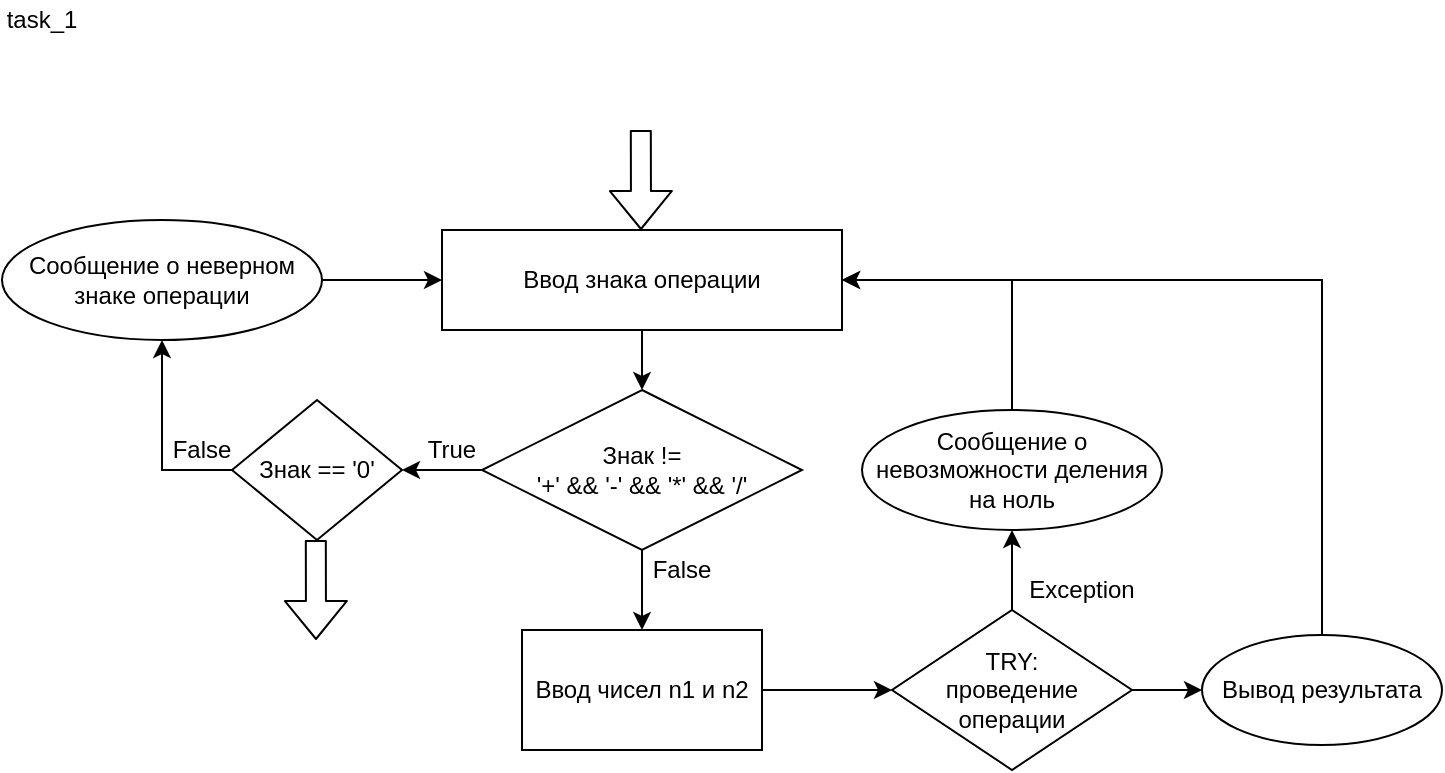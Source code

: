 <mxfile version="14.2.7" type="device" pages="7"><diagram id="48ZOX7H9FMr5UmkvJJzn" name="task_1"><mxGraphModel dx="1422" dy="705" grid="1" gridSize="10" guides="1" tooltips="1" connect="1" arrows="1" fold="1" page="1" pageScale="1" pageWidth="827" pageHeight="1169" math="0" shadow="0"><root><mxCell id="0"/><mxCell id="1" parent="0"/><mxCell id="ZZqP1RYXm9qoaW5s9_ta-3" value="" style="edgeStyle=orthogonalEdgeStyle;rounded=0;orthogonalLoop=1;jettySize=auto;html=1;entryX=0.5;entryY=0;entryDx=0;entryDy=0;" parent="1" source="ZZqP1RYXm9qoaW5s9_ta-1" target="ZZqP1RYXm9qoaW5s9_ta-86" edge="1"><mxGeometry relative="1" as="geometry"><mxPoint x="360" y="235" as="targetPoint"/></mxGeometry></mxCell><mxCell id="ZZqP1RYXm9qoaW5s9_ta-1" value="Ввод знака операции" style="rounded=0;whiteSpace=wrap;html=1;" parent="1" vertex="1"><mxGeometry x="260" y="155" width="200" height="50" as="geometry"/></mxCell><mxCell id="ZZqP1RYXm9qoaW5s9_ta-2" value="Знак == '0'" style="rhombus;whiteSpace=wrap;html=1;rounded=0;" parent="1" vertex="1"><mxGeometry x="155" y="240" width="85" height="70" as="geometry"/></mxCell><mxCell id="ZZqP1RYXm9qoaW5s9_ta-9" style="edgeStyle=orthogonalEdgeStyle;rounded=0;orthogonalLoop=1;jettySize=auto;html=1;exitX=1;exitY=0.5;exitDx=0;exitDy=0;entryX=0;entryY=0.5;entryDx=0;entryDy=0;" parent="1" source="ZZqP1RYXm9qoaW5s9_ta-7" target="ZZqP1RYXm9qoaW5s9_ta-1" edge="1"><mxGeometry relative="1" as="geometry"/></mxCell><mxCell id="ZZqP1RYXm9qoaW5s9_ta-7" value="Сообщение о неверном знаке операции" style="ellipse;whiteSpace=wrap;html=1;rounded=0;" parent="1" vertex="1"><mxGeometry x="40" y="150" width="160" height="60" as="geometry"/></mxCell><mxCell id="ZZqP1RYXm9qoaW5s9_ta-14" value="False" style="text;html=1;strokeColor=none;fillColor=none;align=center;verticalAlign=middle;whiteSpace=wrap;rounded=0;" parent="1" vertex="1"><mxGeometry x="120" y="255" width="40" height="20" as="geometry"/></mxCell><mxCell id="ZZqP1RYXm9qoaW5s9_ta-26" style="edgeStyle=orthogonalEdgeStyle;rounded=0;orthogonalLoop=1;jettySize=auto;html=1;entryX=0.5;entryY=1;entryDx=0;entryDy=0;exitX=0;exitY=0.5;exitDx=0;exitDy=0;" parent="1" source="ZZqP1RYXm9qoaW5s9_ta-2" target="ZZqP1RYXm9qoaW5s9_ta-7" edge="1"><mxGeometry relative="1" as="geometry"><mxPoint x="610" y="290" as="targetPoint"/><mxPoint x="115" y="355" as="sourcePoint"/></mxGeometry></mxCell><mxCell id="ZZqP1RYXm9qoaW5s9_ta-74" value="" style="edgeStyle=orthogonalEdgeStyle;rounded=0;orthogonalLoop=1;jettySize=auto;html=1;" parent="1" source="ZZqP1RYXm9qoaW5s9_ta-58" target="ZZqP1RYXm9qoaW5s9_ta-73" edge="1"><mxGeometry relative="1" as="geometry"/></mxCell><mxCell id="ZZqP1RYXm9qoaW5s9_ta-58" value="Ввод чисел n1 и n2" style="rounded=0;whiteSpace=wrap;html=1;" parent="1" vertex="1"><mxGeometry x="300" y="355" width="120" height="60" as="geometry"/></mxCell><mxCell id="ZZqP1RYXm9qoaW5s9_ta-76" value="" style="edgeStyle=orthogonalEdgeStyle;rounded=0;orthogonalLoop=1;jettySize=auto;html=1;" parent="1" source="ZZqP1RYXm9qoaW5s9_ta-73" target="ZZqP1RYXm9qoaW5s9_ta-75" edge="1"><mxGeometry relative="1" as="geometry"/></mxCell><mxCell id="ZZqP1RYXm9qoaW5s9_ta-79" value="" style="edgeStyle=orthogonalEdgeStyle;rounded=0;orthogonalLoop=1;jettySize=auto;html=1;" parent="1" source="ZZqP1RYXm9qoaW5s9_ta-73" target="ZZqP1RYXm9qoaW5s9_ta-78" edge="1"><mxGeometry relative="1" as="geometry"/></mxCell><mxCell id="ZZqP1RYXm9qoaW5s9_ta-73" value="TRY:&lt;br&gt;проведение&lt;br&gt;операции" style="rhombus;whiteSpace=wrap;html=1;rounded=0;" parent="1" vertex="1"><mxGeometry x="485" y="345" width="120" height="80" as="geometry"/></mxCell><mxCell id="ZZqP1RYXm9qoaW5s9_ta-81" style="edgeStyle=orthogonalEdgeStyle;rounded=0;orthogonalLoop=1;jettySize=auto;html=1;exitX=0.5;exitY=0;exitDx=0;exitDy=0;entryX=1;entryY=0.5;entryDx=0;entryDy=0;" parent="1" source="ZZqP1RYXm9qoaW5s9_ta-75" target="ZZqP1RYXm9qoaW5s9_ta-1" edge="1"><mxGeometry relative="1" as="geometry"/></mxCell><mxCell id="ZZqP1RYXm9qoaW5s9_ta-75" value="Сообщение о невозможности деления на ноль" style="ellipse;whiteSpace=wrap;html=1;rounded=0;" parent="1" vertex="1"><mxGeometry x="470" y="245" width="150" height="60" as="geometry"/></mxCell><mxCell id="ZZqP1RYXm9qoaW5s9_ta-77" value="Exception" style="text;html=1;strokeColor=none;fillColor=none;align=center;verticalAlign=middle;whiteSpace=wrap;rounded=0;" parent="1" vertex="1"><mxGeometry x="560" y="325" width="40" height="20" as="geometry"/></mxCell><mxCell id="ZZqP1RYXm9qoaW5s9_ta-80" style="edgeStyle=orthogonalEdgeStyle;rounded=0;orthogonalLoop=1;jettySize=auto;html=1;exitX=0.5;exitY=0;exitDx=0;exitDy=0;entryX=1;entryY=0.5;entryDx=0;entryDy=0;" parent="1" source="ZZqP1RYXm9qoaW5s9_ta-78" target="ZZqP1RYXm9qoaW5s9_ta-1" edge="1"><mxGeometry relative="1" as="geometry"/></mxCell><mxCell id="ZZqP1RYXm9qoaW5s9_ta-78" value="Вывод результата" style="ellipse;whiteSpace=wrap;html=1;rounded=0;" parent="1" vertex="1"><mxGeometry x="640" y="357.5" width="120" height="55" as="geometry"/></mxCell><mxCell id="ZZqP1RYXm9qoaW5s9_ta-88" style="edgeStyle=orthogonalEdgeStyle;rounded=0;orthogonalLoop=1;jettySize=auto;html=1;exitX=0.5;exitY=1;exitDx=0;exitDy=0;entryX=0.5;entryY=0;entryDx=0;entryDy=0;" parent="1" source="ZZqP1RYXm9qoaW5s9_ta-86" target="ZZqP1RYXm9qoaW5s9_ta-58" edge="1"><mxGeometry relative="1" as="geometry"/></mxCell><mxCell id="ZZqP1RYXm9qoaW5s9_ta-92" style="edgeStyle=orthogonalEdgeStyle;rounded=0;orthogonalLoop=1;jettySize=auto;html=1;exitX=0;exitY=0.5;exitDx=0;exitDy=0;entryX=1;entryY=0.5;entryDx=0;entryDy=0;" parent="1" source="ZZqP1RYXm9qoaW5s9_ta-86" target="ZZqP1RYXm9qoaW5s9_ta-2" edge="1"><mxGeometry relative="1" as="geometry"/></mxCell><mxCell id="ZZqP1RYXm9qoaW5s9_ta-86" value="Знак !=&lt;br&gt;'+' &amp;amp;&amp;amp; '-' &amp;amp;&amp;amp; '*' &amp;amp;&amp;amp; '/'" style="rhombus;whiteSpace=wrap;html=1;" parent="1" vertex="1"><mxGeometry x="280" y="235" width="160" height="80" as="geometry"/></mxCell><mxCell id="ZZqP1RYXm9qoaW5s9_ta-87" value="True" style="text;html=1;strokeColor=none;fillColor=none;align=center;verticalAlign=middle;whiteSpace=wrap;rounded=0;" parent="1" vertex="1"><mxGeometry x="245" y="255" width="40" height="20" as="geometry"/></mxCell><mxCell id="ZZqP1RYXm9qoaW5s9_ta-89" value="False" style="text;html=1;strokeColor=none;fillColor=none;align=center;verticalAlign=middle;whiteSpace=wrap;rounded=0;" parent="1" vertex="1"><mxGeometry x="360" y="315" width="40" height="20" as="geometry"/></mxCell><mxCell id="CkAWoX9Y4W_Pe5_8zBxQ-2" value="" style="shape=flexArrow;endArrow=classic;html=1;" parent="1" edge="1"><mxGeometry width="50" height="50" relative="1" as="geometry"><mxPoint x="196.91" y="310" as="sourcePoint"/><mxPoint x="197" y="360" as="targetPoint"/></mxGeometry></mxCell><mxCell id="CkAWoX9Y4W_Pe5_8zBxQ-3" value="" style="shape=flexArrow;endArrow=classic;html=1;" parent="1" edge="1"><mxGeometry width="50" height="50" relative="1" as="geometry"><mxPoint x="359.41" y="105" as="sourcePoint"/><mxPoint x="359.5" y="155" as="targetPoint"/></mxGeometry></mxCell><mxCell id="1BPm2efBJBOWloo7v4gk-1" value="task_1" style="text;html=1;strokeColor=none;fillColor=none;align=center;verticalAlign=middle;whiteSpace=wrap;rounded=0;" vertex="1" parent="1"><mxGeometry x="40" y="40" width="40" height="20" as="geometry"/></mxCell></root></mxGraphModel></diagram><diagram id="IHyL-HHirDEpj5dT1JKN" name="task_2"><mxGraphModel dx="1422" dy="705" grid="1" gridSize="10" guides="1" tooltips="1" connect="1" arrows="1" fold="1" page="1" pageScale="1" pageWidth="827" pageHeight="1169" math="0" shadow="0"><root><mxCell id="Bt-_nfcRkXnNoZ8ULiS0-0"/><mxCell id="Bt-_nfcRkXnNoZ8ULiS0-1" parent="Bt-_nfcRkXnNoZ8ULiS0-0"/><mxCell id="Bt-_nfcRkXnNoZ8ULiS0-8" value="" style="edgeStyle=orthogonalEdgeStyle;rounded=0;orthogonalLoop=1;jettySize=auto;html=1;" parent="Bt-_nfcRkXnNoZ8ULiS0-1" source="Bt-_nfcRkXnNoZ8ULiS0-2" target="Bt-_nfcRkXnNoZ8ULiS0-21" edge="1"><mxGeometry relative="1" as="geometry"><mxPoint x="323" y="190" as="targetPoint"/></mxGeometry></mxCell><mxCell id="Bt-_nfcRkXnNoZ8ULiS0-2" value="Ввод натурального числа n" style="rounded=0;whiteSpace=wrap;html=1;" parent="Bt-_nfcRkXnNoZ8ULiS0-1" vertex="1"><mxGeometry x="237" y="120" width="172" height="40" as="geometry"/></mxCell><mxCell id="Bt-_nfcRkXnNoZ8ULiS0-10" value="" style="edgeStyle=orthogonalEdgeStyle;rounded=0;orthogonalLoop=1;jettySize=auto;html=1;exitX=0.5;exitY=1;exitDx=0;exitDy=0;" parent="Bt-_nfcRkXnNoZ8ULiS0-1" source="Bt-_nfcRkXnNoZ8ULiS0-21" target="Bt-_nfcRkXnNoZ8ULiS0-9" edge="1"><mxGeometry relative="1" as="geometry"><mxPoint x="323" y="270" as="sourcePoint"/></mxGeometry></mxCell><mxCell id="Bt-_nfcRkXnNoZ8ULiS0-12" value="" style="edgeStyle=orthogonalEdgeStyle;rounded=0;orthogonalLoop=1;jettySize=auto;html=1;entryX=1;entryY=0.5;entryDx=0;entryDy=0;" parent="Bt-_nfcRkXnNoZ8ULiS0-1" source="Bt-_nfcRkXnNoZ8ULiS0-9" target="Bt-_nfcRkXnNoZ8ULiS0-11" edge="1"><mxGeometry relative="1" as="geometry"/></mxCell><mxCell id="Bt-_nfcRkXnNoZ8ULiS0-30" style="edgeStyle=orthogonalEdgeStyle;rounded=0;orthogonalLoop=1;jettySize=auto;html=1;exitX=0;exitY=0.5;exitDx=0;exitDy=0;entryX=0;entryY=0.75;entryDx=0;entryDy=0;" parent="Bt-_nfcRkXnNoZ8ULiS0-1" source="Bt-_nfcRkXnNoZ8ULiS0-9" target="Bt-_nfcRkXnNoZ8ULiS0-21" edge="1"><mxGeometry relative="1" as="geometry"><Array as="points"><mxPoint x="249" y="305"/></Array></mxGeometry></mxCell><mxCell id="Bt-_nfcRkXnNoZ8ULiS0-9" value="d % 2 == 0" style="rhombus;whiteSpace=wrap;html=1;rounded=0;" parent="Bt-_nfcRkXnNoZ8ULiS0-1" vertex="1"><mxGeometry x="286" y="280" width="73" height="50" as="geometry"/></mxCell><mxCell id="Bt-_nfcRkXnNoZ8ULiS0-27" style="edgeStyle=orthogonalEdgeStyle;rounded=0;orthogonalLoop=1;jettySize=auto;html=1;exitX=0.5;exitY=0;exitDx=0;exitDy=0;entryX=0;entryY=0.75;entryDx=0;entryDy=0;" parent="Bt-_nfcRkXnNoZ8ULiS0-1" source="Bt-_nfcRkXnNoZ8ULiS0-11" target="Bt-_nfcRkXnNoZ8ULiS0-21" edge="1"><mxGeometry relative="1" as="geometry"/></mxCell><mxCell id="Bt-_nfcRkXnNoZ8ULiS0-11" value="Учесть четную цифру" style="ellipse;whiteSpace=wrap;html=1;rounded=0;" parent="Bt-_nfcRkXnNoZ8ULiS0-1" vertex="1"><mxGeometry x="199" y="330" width="100" height="50" as="geometry"/></mxCell><mxCell id="Bt-_nfcRkXnNoZ8ULiS0-13" value="True" style="text;html=1;strokeColor=none;fillColor=none;align=center;verticalAlign=middle;whiteSpace=wrap;rounded=0;" parent="Bt-_nfcRkXnNoZ8ULiS0-1" vertex="1"><mxGeometry x="319" y="330" width="40" height="20" as="geometry"/></mxCell><mxCell id="Bt-_nfcRkXnNoZ8ULiS0-18" value="False" style="text;html=1;strokeColor=none;fillColor=none;align=center;verticalAlign=middle;whiteSpace=wrap;rounded=0;" parent="Bt-_nfcRkXnNoZ8ULiS0-1" vertex="1"><mxGeometry x="246" y="285" width="40" height="20" as="geometry"/></mxCell><mxCell id="Bt-_nfcRkXnNoZ8ULiS0-25" style="edgeStyle=orthogonalEdgeStyle;rounded=0;orthogonalLoop=1;jettySize=auto;html=1;exitX=1;exitY=0.5;exitDx=0;exitDy=0;" parent="Bt-_nfcRkXnNoZ8ULiS0-1" source="Bt-_nfcRkXnNoZ8ULiS0-21" target="Bt-_nfcRkXnNoZ8ULiS0-31" edge="1"><mxGeometry relative="1" as="geometry"><mxPoint x="509" y="220" as="targetPoint"/></mxGeometry></mxCell><mxCell id="Bt-_nfcRkXnNoZ8ULiS0-21" value="Выделить следующую цифру d числа n" style="shape=hexagon;perimeter=hexagonPerimeter2;whiteSpace=wrap;html=1;fixedSize=1;" parent="Bt-_nfcRkXnNoZ8ULiS0-1" vertex="1"><mxGeometry x="240" y="200" width="166" height="40" as="geometry"/></mxCell><mxCell id="Bt-_nfcRkXnNoZ8ULiS0-22" value="d существует" style="text;html=1;strokeColor=none;fillColor=none;align=center;verticalAlign=middle;whiteSpace=wrap;rounded=0;" parent="Bt-_nfcRkXnNoZ8ULiS0-1" vertex="1"><mxGeometry x="326" y="240" width="80" height="20" as="geometry"/></mxCell><mxCell id="Bt-_nfcRkXnNoZ8ULiS0-26" value="d не существует" style="text;html=1;strokeColor=none;fillColor=none;align=center;verticalAlign=middle;whiteSpace=wrap;rounded=0;" parent="Bt-_nfcRkXnNoZ8ULiS0-1" vertex="1"><mxGeometry x="406" y="200" width="93" height="20" as="geometry"/></mxCell><mxCell id="Bt-_nfcRkXnNoZ8ULiS0-33" value="" style="edgeStyle=orthogonalEdgeStyle;rounded=0;orthogonalLoop=1;jettySize=auto;html=1;" parent="Bt-_nfcRkXnNoZ8ULiS0-1" source="Bt-_nfcRkXnNoZ8ULiS0-31" target="Bt-_nfcRkXnNoZ8ULiS0-32" edge="1"><mxGeometry relative="1" as="geometry"/></mxCell><mxCell id="Bt-_nfcRkXnNoZ8ULiS0-31" value="количество нечетных цифр:&lt;br&gt;len(n) - кол-во четных" style="ellipse;whiteSpace=wrap;html=1;" parent="Bt-_nfcRkXnNoZ8ULiS0-1" vertex="1"><mxGeometry x="509" y="190" width="120" height="60" as="geometry"/></mxCell><mxCell id="Bt-_nfcRkXnNoZ8ULiS0-32" value="Вывод результата" style="ellipse;whiteSpace=wrap;html=1;" parent="Bt-_nfcRkXnNoZ8ULiS0-1" vertex="1"><mxGeometry x="509" y="280" width="120" height="40" as="geometry"/></mxCell><mxCell id="Bt-_nfcRkXnNoZ8ULiS0-34" value="" style="shape=flexArrow;endArrow=classic;html=1;" parent="Bt-_nfcRkXnNoZ8ULiS0-1" edge="1"><mxGeometry width="50" height="50" relative="1" as="geometry"><mxPoint x="323" y="70" as="sourcePoint"/><mxPoint x="323" y="120" as="targetPoint"/></mxGeometry></mxCell><mxCell id="Bt-_nfcRkXnNoZ8ULiS0-35" value="" style="shape=flexArrow;endArrow=classic;html=1;" parent="Bt-_nfcRkXnNoZ8ULiS0-1" edge="1"><mxGeometry width="50" height="50" relative="1" as="geometry"><mxPoint x="568.5" y="320" as="sourcePoint"/><mxPoint x="568.5" y="370" as="targetPoint"/></mxGeometry></mxCell><mxCell id="2hZ7kwGC8C8i6JbFwFQu-0" value="task_2" style="text;html=1;strokeColor=none;fillColor=none;align=center;verticalAlign=middle;whiteSpace=wrap;rounded=0;" vertex="1" parent="Bt-_nfcRkXnNoZ8ULiS0-1"><mxGeometry x="40" y="40" width="40" height="20" as="geometry"/></mxCell></root></mxGraphModel></diagram><diagram id="9C_vouTOJMrkZR5TeYhF" name="task_3"><mxGraphModel dx="1422" dy="705" grid="1" gridSize="10" guides="1" tooltips="1" connect="1" arrows="1" fold="1" page="1" pageScale="1" pageWidth="827" pageHeight="1169" math="0" shadow="0"><root><mxCell id="R8DTcKbInbeuwXbHc-FE-0"/><mxCell id="R8DTcKbInbeuwXbHc-FE-1" parent="R8DTcKbInbeuwXbHc-FE-0"/><mxCell id="VmhIuzsOK0jxSeDVMLwv-1" value="" style="edgeStyle=orthogonalEdgeStyle;rounded=0;orthogonalLoop=1;jettySize=auto;html=1;" parent="R8DTcKbInbeuwXbHc-FE-1" source="R8DTcKbInbeuwXbHc-FE-2" target="VmhIuzsOK0jxSeDVMLwv-0" edge="1"><mxGeometry relative="1" as="geometry"/></mxCell><mxCell id="R8DTcKbInbeuwXbHc-FE-2" value="Ввод числа n" style="rounded=0;whiteSpace=wrap;html=1;" parent="R8DTcKbInbeuwXbHc-FE-1" vertex="1"><mxGeometry x="290" y="80" width="120" height="40" as="geometry"/></mxCell><mxCell id="R8DTcKbInbeuwXbHc-FE-3" value="" style="shape=flexArrow;endArrow=classic;html=1;" parent="R8DTcKbInbeuwXbHc-FE-1" edge="1"><mxGeometry width="50" height="50" relative="1" as="geometry"><mxPoint x="349.58" y="40" as="sourcePoint"/><mxPoint x="349.58" y="80" as="targetPoint"/></mxGeometry></mxCell><mxCell id="V1gftIhWNULboAFhsPiT-1" value="" style="edgeStyle=orthogonalEdgeStyle;rounded=0;orthogonalLoop=1;jettySize=auto;html=1;" parent="R8DTcKbInbeuwXbHc-FE-1" source="VmhIuzsOK0jxSeDVMLwv-0" target="V1gftIhWNULboAFhsPiT-0" edge="1"><mxGeometry relative="1" as="geometry"/></mxCell><mxCell id="JneBJTO8TaB8tZwFdW1o-1" value="" style="edgeStyle=orthogonalEdgeStyle;rounded=0;orthogonalLoop=1;jettySize=auto;html=1;" parent="R8DTcKbInbeuwXbHc-FE-1" source="VmhIuzsOK0jxSeDVMLwv-0" target="JneBJTO8TaB8tZwFdW1o-0" edge="1"><mxGeometry relative="1" as="geometry"/></mxCell><mxCell id="VmhIuzsOK0jxSeDVMLwv-0" value="Выделить следующую цифру d числа n" style="shape=hexagon;perimeter=hexagonPerimeter2;whiteSpace=wrap;html=1;fixedSize=1;rounded=0;" parent="R8DTcKbInbeuwXbHc-FE-1" vertex="1"><mxGeometry x="270" y="160" width="160" height="40" as="geometry"/></mxCell><mxCell id="V1gftIhWNULboAFhsPiT-0" value="Вывод результата" style="ellipse;whiteSpace=wrap;html=1;rounded=0;" parent="R8DTcKbInbeuwXbHc-FE-1" vertex="1"><mxGeometry x="530" y="160" width="120" height="40" as="geometry"/></mxCell><mxCell id="V1gftIhWNULboAFhsPiT-2" value="d не существует" style="text;html=1;strokeColor=none;fillColor=none;align=center;verticalAlign=middle;whiteSpace=wrap;rounded=0;" parent="R8DTcKbInbeuwXbHc-FE-1" vertex="1"><mxGeometry x="420" y="160" width="110" height="20" as="geometry"/></mxCell><mxCell id="JneBJTO8TaB8tZwFdW1o-3" style="edgeStyle=orthogonalEdgeStyle;rounded=0;orthogonalLoop=1;jettySize=auto;html=1;exitX=0;exitY=0.5;exitDx=0;exitDy=0;entryX=0;entryY=0.5;entryDx=0;entryDy=0;" parent="R8DTcKbInbeuwXbHc-FE-1" source="JneBJTO8TaB8tZwFdW1o-0" target="VmhIuzsOK0jxSeDVMLwv-0" edge="1"><mxGeometry relative="1" as="geometry"/></mxCell><mxCell id="JneBJTO8TaB8tZwFdW1o-0" value="result = d + result" style="ellipse;whiteSpace=wrap;html=1;rounded=0;" parent="R8DTcKbInbeuwXbHc-FE-1" vertex="1"><mxGeometry x="290" y="240" width="120" height="40" as="geometry"/></mxCell><mxCell id="JneBJTO8TaB8tZwFdW1o-2" value="d существует" style="text;html=1;strokeColor=none;fillColor=none;align=center;verticalAlign=middle;whiteSpace=wrap;rounded=0;" parent="R8DTcKbInbeuwXbHc-FE-1" vertex="1"><mxGeometry x="350" y="200" width="80" height="20" as="geometry"/></mxCell><mxCell id="JneBJTO8TaB8tZwFdW1o-4" value="" style="shape=flexArrow;endArrow=classic;html=1;" parent="R8DTcKbInbeuwXbHc-FE-1" edge="1"><mxGeometry width="50" height="50" relative="1" as="geometry"><mxPoint x="589.58" y="200" as="sourcePoint"/><mxPoint x="589.58" y="240" as="targetPoint"/></mxGeometry></mxCell><mxCell id="7qOlOGNxMgjaWTyNQyuC-0" value="task_3" style="text;html=1;strokeColor=none;fillColor=none;align=center;verticalAlign=middle;whiteSpace=wrap;rounded=0;" vertex="1" parent="R8DTcKbInbeuwXbHc-FE-1"><mxGeometry x="40" y="40" width="40" height="20" as="geometry"/></mxCell></root></mxGraphModel></diagram><diagram id="wLabVbFrtNHKaCrd008E" name="task_4"><mxGraphModel dx="1422" dy="705" grid="1" gridSize="10" guides="1" tooltips="1" connect="1" arrows="1" fold="1" page="1" pageScale="1" pageWidth="827" pageHeight="1169" math="0" shadow="0"><root><mxCell id="eZ7yQTXcLOT2F6kx4Fma-0"/><mxCell id="eZ7yQTXcLOT2F6kx4Fma-1" parent="eZ7yQTXcLOT2F6kx4Fma-0"/><mxCell id="eZ7yQTXcLOT2F6kx4Fma-7" value="" style="edgeStyle=orthogonalEdgeStyle;rounded=0;orthogonalLoop=1;jettySize=auto;html=1;" parent="eZ7yQTXcLOT2F6kx4Fma-1" source="eZ7yQTXcLOT2F6kx4Fma-2" target="eZ7yQTXcLOT2F6kx4Fma-6" edge="1"><mxGeometry relative="1" as="geometry"/></mxCell><mxCell id="eZ7yQTXcLOT2F6kx4Fma-2" value="Ввод количества элементов n" style="rounded=0;whiteSpace=wrap;html=1;" parent="eZ7yQTXcLOT2F6kx4Fma-1" vertex="1"><mxGeometry x="354" y="80" width="120" height="40" as="geometry"/></mxCell><mxCell id="eZ7yQTXcLOT2F6kx4Fma-3" value="" style="shape=flexArrow;endArrow=classic;html=1;" parent="eZ7yQTXcLOT2F6kx4Fma-1" edge="1"><mxGeometry width="50" height="50" relative="1" as="geometry"><mxPoint x="413" y="40" as="sourcePoint"/><mxPoint x="413" y="80" as="targetPoint"/></mxGeometry></mxCell><mxCell id="eZ7yQTXcLOT2F6kx4Fma-9" value="" style="edgeStyle=orthogonalEdgeStyle;rounded=0;orthogonalLoop=1;jettySize=auto;html=1;" parent="eZ7yQTXcLOT2F6kx4Fma-1" source="eZ7yQTXcLOT2F6kx4Fma-6" target="eZ7yQTXcLOT2F6kx4Fma-8" edge="1"><mxGeometry relative="1" as="geometry"/></mxCell><mxCell id="eZ7yQTXcLOT2F6kx4Fma-11" value="" style="edgeStyle=orthogonalEdgeStyle;rounded=0;orthogonalLoop=1;jettySize=auto;html=1;" parent="eZ7yQTXcLOT2F6kx4Fma-1" source="eZ7yQTXcLOT2F6kx4Fma-6" target="eZ7yQTXcLOT2F6kx4Fma-10" edge="1"><mxGeometry relative="1" as="geometry"/></mxCell><mxCell id="eZ7yQTXcLOT2F6kx4Fma-6" value="Для каждого i&lt;br&gt;от 0 до n - 1" style="shape=hexagon;perimeter=hexagonPerimeter2;whiteSpace=wrap;html=1;fixedSize=1;rounded=0;" parent="eZ7yQTXcLOT2F6kx4Fma-1" vertex="1"><mxGeometry x="354" y="160" width="120" height="40" as="geometry"/></mxCell><mxCell id="eZ7yQTXcLOT2F6kx4Fma-14" style="edgeStyle=orthogonalEdgeStyle;rounded=0;orthogonalLoop=1;jettySize=auto;html=1;exitX=0;exitY=0.5;exitDx=0;exitDy=0;entryX=0;entryY=0.5;entryDx=0;entryDy=0;" parent="eZ7yQTXcLOT2F6kx4Fma-1" source="eZ7yQTXcLOT2F6kx4Fma-8" target="eZ7yQTXcLOT2F6kx4Fma-6" edge="1"><mxGeometry relative="1" as="geometry"/></mxCell><mxCell id="eZ7yQTXcLOT2F6kx4Fma-8" value="sn += -0.5 ** i" style="ellipse;whiteSpace=wrap;html=1;rounded=0;" parent="eZ7yQTXcLOT2F6kx4Fma-1" vertex="1"><mxGeometry x="368" y="240" width="92" height="40" as="geometry"/></mxCell><mxCell id="eZ7yQTXcLOT2F6kx4Fma-10" value="Вывод результата" style="ellipse;whiteSpace=wrap;html=1;rounded=0;" parent="eZ7yQTXcLOT2F6kx4Fma-1" vertex="1"><mxGeometry x="520" y="160" width="80" height="40" as="geometry"/></mxCell><mxCell id="eZ7yQTXcLOT2F6kx4Fma-12" value="i &amp;gt;= n" style="text;html=1;strokeColor=none;fillColor=none;align=center;verticalAlign=middle;whiteSpace=wrap;rounded=0;" parent="eZ7yQTXcLOT2F6kx4Fma-1" vertex="1"><mxGeometry x="474" y="160" width="40" height="20" as="geometry"/></mxCell><mxCell id="eZ7yQTXcLOT2F6kx4Fma-13" value="для 0 &amp;lt; i &amp;lt; n -1" style="text;html=1;strokeColor=none;fillColor=none;align=center;verticalAlign=middle;whiteSpace=wrap;rounded=0;" parent="eZ7yQTXcLOT2F6kx4Fma-1" vertex="1"><mxGeometry x="414" y="200" width="90" height="20" as="geometry"/></mxCell><mxCell id="eZ7yQTXcLOT2F6kx4Fma-15" value="" style="shape=flexArrow;endArrow=classic;html=1;" parent="eZ7yQTXcLOT2F6kx4Fma-1" edge="1"><mxGeometry width="50" height="50" relative="1" as="geometry"><mxPoint x="559.58" y="200" as="sourcePoint"/><mxPoint x="559.58" y="240" as="targetPoint"/></mxGeometry></mxCell><mxCell id="1dkqy-__JU-gXxPj-kAb-0" value="task_4" style="text;html=1;strokeColor=none;fillColor=none;align=center;verticalAlign=middle;whiteSpace=wrap;rounded=0;" vertex="1" parent="eZ7yQTXcLOT2F6kx4Fma-1"><mxGeometry x="40" y="40" width="40" height="20" as="geometry"/></mxCell></root></mxGraphModel></diagram><diagram id="OIisDjs1GbS9OgvW9kyV" name="task_5"><mxGraphModel dx="1422" dy="705" grid="1" gridSize="10" guides="1" tooltips="1" connect="1" arrows="1" fold="1" page="1" pageScale="1" pageWidth="827" pageHeight="1169" math="0" shadow="0"><root><mxCell id="t9MI65Gu7mXfYuE3AZ90-0"/><mxCell id="t9MI65Gu7mXfYuE3AZ90-1" parent="t9MI65Gu7mXfYuE3AZ90-0"/><mxCell id="Sy2SwOV59zh7La5qIwKC-1" value="" style="shape=flexArrow;endArrow=classic;html=1;" parent="t9MI65Gu7mXfYuE3AZ90-1" edge="1"><mxGeometry width="50" height="50" relative="1" as="geometry"><mxPoint x="197" y="720" as="sourcePoint"/><mxPoint x="197" y="760" as="targetPoint"/></mxGeometry></mxCell><mxCell id="Sy2SwOV59zh7La5qIwKC-2" value="" style="shape=hexagon;perimeter=hexagonPerimeter2;whiteSpace=wrap;html=1;fixedSize=1;" parent="t9MI65Gu7mXfYuE3AZ90-1" vertex="1"><mxGeometry x="120" y="760" width="156" height="120" as="geometry"/></mxCell><mxCell id="Sy2SwOV59zh7La5qIwKC-3" value="" style="ellipse;whiteSpace=wrap;html=1;" parent="t9MI65Gu7mXfYuE3AZ90-1" vertex="1"><mxGeometry x="144" y="770" width="40" height="40" as="geometry"/></mxCell><mxCell id="Sy2SwOV59zh7La5qIwKC-4" value="" style="ellipse;whiteSpace=wrap;html=1;" parent="t9MI65Gu7mXfYuE3AZ90-1" vertex="1"><mxGeometry x="214" y="770" width="40" height="40" as="geometry"/></mxCell><mxCell id="Sy2SwOV59zh7La5qIwKC-6" value="" style="rounded=0;whiteSpace=wrap;html=1;" parent="t9MI65Gu7mXfYuE3AZ90-1" vertex="1"><mxGeometry x="144" y="830" width="110" height="30" as="geometry"/></mxCell><mxCell id="Sy2SwOV59zh7La5qIwKC-9" value="" style="endArrow=none;html=1;" parent="t9MI65Gu7mXfYuE3AZ90-1" edge="1"><mxGeometry width="50" height="50" relative="1" as="geometry"><mxPoint x="164" y="830" as="sourcePoint"/><mxPoint x="174" y="850" as="targetPoint"/></mxGeometry></mxCell><mxCell id="Sy2SwOV59zh7La5qIwKC-10" value="" style="endArrow=none;html=1;entryX=0.31;entryY=-0.014;entryDx=0;entryDy=0;entryPerimeter=0;" parent="t9MI65Gu7mXfYuE3AZ90-1" target="Sy2SwOV59zh7La5qIwKC-6" edge="1"><mxGeometry width="50" height="50" relative="1" as="geometry"><mxPoint x="174" y="850" as="sourcePoint"/><mxPoint x="224" y="800" as="targetPoint"/></mxGeometry></mxCell><mxCell id="Sy2SwOV59zh7La5qIwKC-17" value="" style="ellipse;whiteSpace=wrap;html=1;rotation=-30;" parent="t9MI65Gu7mXfYuE3AZ90-1" vertex="1"><mxGeometry x="270" y="880" width="20" height="10" as="geometry"/></mxCell><mxCell id="Sy2SwOV59zh7La5qIwKC-18" value="" style="endArrow=none;html=1;entryX=1;entryY=0.5;entryDx=0;entryDy=0;" parent="t9MI65Gu7mXfYuE3AZ90-1" target="Sy2SwOV59zh7La5qIwKC-17" edge="1"><mxGeometry width="50" height="50" relative="1" as="geometry"><mxPoint x="240" y="850" as="sourcePoint"/><mxPoint x="300" y="860" as="targetPoint"/></mxGeometry></mxCell><mxCell id="Sy2SwOV59zh7La5qIwKC-19" value="" style="endArrow=none;html=1;entryX=0;entryY=0.5;entryDx=0;entryDy=0;" parent="t9MI65Gu7mXfYuE3AZ90-1" target="Sy2SwOV59zh7La5qIwKC-17" edge="1"><mxGeometry width="50" height="50" relative="1" as="geometry"><mxPoint x="230" y="850" as="sourcePoint"/><mxPoint x="220" y="710" as="targetPoint"/></mxGeometry></mxCell><mxCell id="Sy2SwOV59zh7La5qIwKC-20" value="" style="shape=flexArrow;endArrow=classic;html=1;entryX=0.5;entryY=0;entryDx=0;entryDy=0;" parent="t9MI65Gu7mXfYuE3AZ90-1" target="Sy2SwOV59zh7La5qIwKC-21" edge="1"><mxGeometry width="50" height="50" relative="1" as="geometry"><mxPoint x="414" y="40" as="sourcePoint"/><mxPoint x="414" y="80" as="targetPoint"/></mxGeometry></mxCell><mxCell id="FkJPPtG8nLTlq_KlQCu4-1" style="edgeStyle=orthogonalEdgeStyle;rounded=0;orthogonalLoop=1;jettySize=auto;html=1;exitX=0.5;exitY=1;exitDx=0;exitDy=0;entryX=0.5;entryY=0;entryDx=0;entryDy=0;" parent="t9MI65Gu7mXfYuE3AZ90-1" source="Sy2SwOV59zh7La5qIwKC-21" target="FkJPPtG8nLTlq_KlQCu4-7" edge="1"><mxGeometry relative="1" as="geometry"><mxPoint x="414" y="170" as="targetPoint"/></mxGeometry></mxCell><mxCell id="Sy2SwOV59zh7La5qIwKC-21" value="для каждого n&lt;br&gt;от 32 до 127" style="shape=hexagon;perimeter=hexagonPerimeter2;whiteSpace=wrap;html=1;fixedSize=1;" parent="t9MI65Gu7mXfYuE3AZ90-1" vertex="1"><mxGeometry x="358" y="80" width="112" height="40" as="geometry"/></mxCell><mxCell id="FkJPPtG8nLTlq_KlQCu4-0" value="n &amp;gt;= 128" style="text;html=1;strokeColor=none;fillColor=none;align=center;verticalAlign=middle;whiteSpace=wrap;rounded=0;" parent="t9MI65Gu7mXfYuE3AZ90-1" vertex="1"><mxGeometry x="465" y="74" width="50" height="20" as="geometry"/></mxCell><mxCell id="FkJPPtG8nLTlq_KlQCu4-2" value="32 &amp;lt;= n &amp;lt;= 127" style="text;html=1;strokeColor=none;fillColor=none;align=center;verticalAlign=middle;whiteSpace=wrap;rounded=0;" parent="t9MI65Gu7mXfYuE3AZ90-1" vertex="1"><mxGeometry x="414" y="120" width="90" height="20" as="geometry"/></mxCell><mxCell id="FkJPPtG8nLTlq_KlQCu4-5" value="" style="edgeStyle=orthogonalEdgeStyle;rounded=0;orthogonalLoop=1;jettySize=auto;html=1;entryX=1;entryY=0.5;entryDx=0;entryDy=0;" parent="t9MI65Gu7mXfYuE3AZ90-1" source="FkJPPtG8nLTlq_KlQCu4-3" target="FkJPPtG8nLTlq_KlQCu4-4" edge="1"><mxGeometry relative="1" as="geometry"/></mxCell><mxCell id="FkJPPtG8nLTlq_KlQCu4-8" value="" style="edgeStyle=orthogonalEdgeStyle;rounded=0;orthogonalLoop=1;jettySize=auto;html=1;exitX=0;exitY=0.5;exitDx=0;exitDy=0;entryX=0;entryY=0.5;entryDx=0;entryDy=0;" parent="t9MI65Gu7mXfYuE3AZ90-1" source="FkJPPtG8nLTlq_KlQCu4-3" target="Sy2SwOV59zh7La5qIwKC-21" edge="1"><mxGeometry relative="1" as="geometry"><mxPoint x="280" y="200" as="targetPoint"/><Array as="points"><mxPoint x="320" y="270"/><mxPoint x="320" y="100"/></Array></mxGeometry></mxCell><mxCell id="FkJPPtG8nLTlq_KlQCu4-3" value="(n - 31) % 10 == 0" style="rhombus;whiteSpace=wrap;html=1;" parent="t9MI65Gu7mXfYuE3AZ90-1" vertex="1"><mxGeometry x="347" y="240" width="132" height="60" as="geometry"/></mxCell><mxCell id="FkJPPtG8nLTlq_KlQCu4-12" style="edgeStyle=orthogonalEdgeStyle;rounded=0;orthogonalLoop=1;jettySize=auto;html=1;exitX=0.5;exitY=0;exitDx=0;exitDy=0;entryX=0;entryY=0.5;entryDx=0;entryDy=0;" parent="t9MI65Gu7mXfYuE3AZ90-1" source="FkJPPtG8nLTlq_KlQCu4-4" target="Sy2SwOV59zh7La5qIwKC-21" edge="1"><mxGeometry relative="1" as="geometry"><mxPoint x="230" y="70" as="targetPoint"/></mxGeometry></mxCell><mxCell id="FkJPPtG8nLTlq_KlQCu4-4" value="Перевод строки" style="ellipse;whiteSpace=wrap;html=1;" parent="t9MI65Gu7mXfYuE3AZ90-1" vertex="1"><mxGeometry x="260" y="305" width="120" height="30" as="geometry"/></mxCell><mxCell id="FkJPPtG8nLTlq_KlQCu4-6" value="True" style="text;html=1;strokeColor=none;fillColor=none;align=center;verticalAlign=middle;whiteSpace=wrap;rounded=0;" parent="t9MI65Gu7mXfYuE3AZ90-1" vertex="1"><mxGeometry x="410" y="300" width="36" height="20" as="geometry"/></mxCell><mxCell id="FkJPPtG8nLTlq_KlQCu4-13" style="edgeStyle=orthogonalEdgeStyle;rounded=0;orthogonalLoop=1;jettySize=auto;html=1;exitX=0.5;exitY=1;exitDx=0;exitDy=0;entryX=0.5;entryY=0;entryDx=0;entryDy=0;" parent="t9MI65Gu7mXfYuE3AZ90-1" source="FkJPPtG8nLTlq_KlQCu4-7" target="FkJPPtG8nLTlq_KlQCu4-3" edge="1"><mxGeometry relative="1" as="geometry"/></mxCell><mxCell id="FkJPPtG8nLTlq_KlQCu4-7" value="вывод символа без перевода строки" style="ellipse;whiteSpace=wrap;html=1;" parent="t9MI65Gu7mXfYuE3AZ90-1" vertex="1"><mxGeometry x="347" y="160" width="133" height="40" as="geometry"/></mxCell><mxCell id="FkJPPtG8nLTlq_KlQCu4-9" value="False" style="text;html=1;strokeColor=none;fillColor=none;align=center;verticalAlign=middle;whiteSpace=wrap;rounded=0;" parent="t9MI65Gu7mXfYuE3AZ90-1" vertex="1"><mxGeometry x="322" y="250" width="36" height="20" as="geometry"/></mxCell><mxCell id="FkJPPtG8nLTlq_KlQCu4-15" value="" style="shape=flexArrow;endArrow=classic;html=1;" parent="t9MI65Gu7mXfYuE3AZ90-1" edge="1"><mxGeometry width="50" height="50" relative="1" as="geometry"><mxPoint x="470" y="100" as="sourcePoint"/><mxPoint x="560" y="100" as="targetPoint"/></mxGeometry></mxCell><mxCell id="7CqI-6YjAT-WpPs4tJLB-0" value="task_5" style="text;html=1;strokeColor=none;fillColor=none;align=center;verticalAlign=middle;whiteSpace=wrap;rounded=0;" vertex="1" parent="t9MI65Gu7mXfYuE3AZ90-1"><mxGeometry x="40" y="40" width="40" height="20" as="geometry"/></mxCell></root></mxGraphModel></diagram><diagram id="f1Ml78Ok4_gire4xk9Ba" name="task_6"><mxGraphModel dx="1185" dy="635" grid="1" gridSize="10" guides="1" tooltips="1" connect="1" arrows="1" fold="1" page="1" pageScale="1" pageWidth="827" pageHeight="1169" math="0" shadow="0"><root><mxCell id="CN5wzCWE1AoRYKwM5QRy-0"/><mxCell id="CN5wzCWE1AoRYKwM5QRy-1" parent="CN5wzCWE1AoRYKwM5QRy-0"/><mxCell id="cW_HKC2fKwcRIuPfquem-0" value="task_6" style="text;html=1;strokeColor=none;fillColor=none;align=center;verticalAlign=middle;whiteSpace=wrap;rounded=0;" vertex="1" parent="CN5wzCWE1AoRYKwM5QRy-1"><mxGeometry x="40" y="40" width="40" height="20" as="geometry"/></mxCell><mxCell id="cW_HKC2fKwcRIuPfquem-1" value="" style="shape=flexArrow;endArrow=classic;html=1;" edge="1" parent="CN5wzCWE1AoRYKwM5QRy-1" target="cW_HKC2fKwcRIuPfquem-6"><mxGeometry width="50" height="50" relative="1" as="geometry"><mxPoint x="450" y="40" as="sourcePoint"/><mxPoint x="450" y="80" as="targetPoint"/></mxGeometry></mxCell><mxCell id="cW_HKC2fKwcRIuPfquem-5" value="" style="edgeStyle=orthogonalEdgeStyle;rounded=0;orthogonalLoop=1;jettySize=auto;html=1;" edge="1" parent="CN5wzCWE1AoRYKwM5QRy-1" target="cW_HKC2fKwcRIuPfquem-4"><mxGeometry relative="1" as="geometry"><mxPoint x="450" y="120" as="sourcePoint"/></mxGeometry></mxCell><mxCell id="cW_HKC2fKwcRIuPfquem-8" value="" style="edgeStyle=orthogonalEdgeStyle;rounded=0;orthogonalLoop=1;jettySize=auto;html=1;" edge="1" parent="CN5wzCWE1AoRYKwM5QRy-1" source="cW_HKC2fKwcRIuPfquem-4" target="cW_HKC2fKwcRIuPfquem-7"><mxGeometry relative="1" as="geometry"/></mxCell><mxCell id="cW_HKC2fKwcRIuPfquem-4" value="Пользовательский ввод num, попытка номер count" style="whiteSpace=wrap;html=1;rounded=0;" vertex="1" parent="CN5wzCWE1AoRYKwM5QRy-1"><mxGeometry x="360" y="190" width="180" height="50" as="geometry"/></mxCell><mxCell id="cW_HKC2fKwcRIuPfquem-6" value="&lt;span style=&quot;color: rgb(0 , 0 , 0) ; font-family: &amp;#34;helvetica&amp;#34; ; font-size: 12px ; font-style: normal ; font-weight: 400 ; letter-spacing: normal ; text-align: center ; text-indent: 0px ; text-transform: none ; word-spacing: 0px ; background-color: rgb(248 , 249 , 250) ; display: inline ; float: none&quot;&gt;Инициализация переменных&lt;/span&gt;&lt;br style=&quot;color: rgb(0 , 0 , 0) ; font-family: &amp;#34;helvetica&amp;#34; ; font-size: 12px ; font-style: normal ; font-weight: 400 ; letter-spacing: normal ; text-align: center ; text-indent: 0px ; text-transform: none ; word-spacing: 0px ; background-color: rgb(248 , 249 , 250)&quot;&gt;&lt;span style=&quot;color: rgb(0 , 0 , 0) ; font-family: &amp;#34;helvetica&amp;#34; ; font-size: 12px ; font-style: normal ; font-weight: 400 ; letter-spacing: normal ; text-align: center ; text-indent: 0px ; text-transform: none ; word-spacing: 0px ; background-color: rgb(248 , 249 , 250) ; display: inline ; float: none&quot;&gt;Генерирование числа number&lt;/span&gt;" style="ellipse;whiteSpace=wrap;html=1;" vertex="1" parent="CN5wzCWE1AoRYKwM5QRy-1"><mxGeometry x="355" y="80" width="190" height="70" as="geometry"/></mxCell><mxCell id="cW_HKC2fKwcRIuPfquem-10" value="" style="edgeStyle=orthogonalEdgeStyle;rounded=0;orthogonalLoop=1;jettySize=auto;html=1;" edge="1" parent="CN5wzCWE1AoRYKwM5QRy-1" source="cW_HKC2fKwcRIuPfquem-7" target="cW_HKC2fKwcRIuPfquem-9"><mxGeometry relative="1" as="geometry"/></mxCell><mxCell id="cW_HKC2fKwcRIuPfquem-7" value="число угадано?" style="rhombus;whiteSpace=wrap;html=1;rounded=0;" vertex="1" parent="CN5wzCWE1AoRYKwM5QRy-1"><mxGeometry x="390" y="280" width="120" height="60" as="geometry"/></mxCell><mxCell id="cW_HKC2fKwcRIuPfquem-14" style="edgeStyle=orthogonalEdgeStyle;rounded=0;orthogonalLoop=1;jettySize=auto;html=1;exitX=0;exitY=0.5;exitDx=0;exitDy=0;" edge="1" parent="CN5wzCWE1AoRYKwM5QRy-1" source="cW_HKC2fKwcRIuPfquem-9" target="cW_HKC2fKwcRIuPfquem-21"><mxGeometry relative="1" as="geometry"><mxPoint x="270" y="350" as="targetPoint"/></mxGeometry></mxCell><mxCell id="cW_HKC2fKwcRIuPfquem-17" value="" style="edgeStyle=orthogonalEdgeStyle;rounded=0;orthogonalLoop=1;jettySize=auto;html=1;" edge="1" parent="CN5wzCWE1AoRYKwM5QRy-1" source="cW_HKC2fKwcRIuPfquem-9" target="cW_HKC2fKwcRIuPfquem-16"><mxGeometry relative="1" as="geometry"/></mxCell><mxCell id="cW_HKC2fKwcRIuPfquem-9" value="count &amp;gt;= 10" style="rhombus;whiteSpace=wrap;html=1;rounded=0;" vertex="1" parent="CN5wzCWE1AoRYKwM5QRy-1"><mxGeometry x="390" y="370" width="120" height="60" as="geometry"/></mxCell><mxCell id="cW_HKC2fKwcRIuPfquem-11" value="" style="shape=flexArrow;endArrow=classic;html=1;exitX=1;exitY=0.5;exitDx=0;exitDy=0;" edge="1" parent="CN5wzCWE1AoRYKwM5QRy-1" source="cW_HKC2fKwcRIuPfquem-7"><mxGeometry width="50" height="50" relative="1" as="geometry"><mxPoint x="500" y="360" as="sourcePoint"/><mxPoint x="590" y="310" as="targetPoint"/></mxGeometry></mxCell><mxCell id="cW_HKC2fKwcRIuPfquem-12" value="True" style="text;html=1;strokeColor=none;fillColor=none;align=center;verticalAlign=middle;whiteSpace=wrap;rounded=0;" vertex="1" parent="CN5wzCWE1AoRYKwM5QRy-1"><mxGeometry x="500" y="287" width="40" height="20" as="geometry"/></mxCell><mxCell id="cW_HKC2fKwcRIuPfquem-13" value="False" style="text;html=1;strokeColor=none;fillColor=none;align=center;verticalAlign=middle;whiteSpace=wrap;rounded=0;" vertex="1" parent="CN5wzCWE1AoRYKwM5QRy-1"><mxGeometry x="450" y="340" width="40" height="20" as="geometry"/></mxCell><mxCell id="cW_HKC2fKwcRIuPfquem-15" value="True" style="text;html=1;strokeColor=none;fillColor=none;align=center;verticalAlign=middle;whiteSpace=wrap;rounded=0;" vertex="1" parent="CN5wzCWE1AoRYKwM5QRy-1"><mxGeometry x="500" y="380" width="40" height="20" as="geometry"/></mxCell><mxCell id="cW_HKC2fKwcRIuPfquem-16" value="Число не угадано" style="ellipse;whiteSpace=wrap;html=1;rounded=0;" vertex="1" parent="CN5wzCWE1AoRYKwM5QRy-1"><mxGeometry x="550" y="380" width="120" height="40" as="geometry"/></mxCell><mxCell id="cW_HKC2fKwcRIuPfquem-18" value="" style="shape=flexArrow;endArrow=classic;html=1;exitX=0.5;exitY=0;exitDx=0;exitDy=0;" edge="1" parent="CN5wzCWE1AoRYKwM5QRy-1" source="cW_HKC2fKwcRIuPfquem-16"><mxGeometry width="50" height="50" relative="1" as="geometry"><mxPoint x="600" y="370" as="sourcePoint"/><mxPoint x="610" y="330" as="targetPoint"/></mxGeometry></mxCell><mxCell id="cW_HKC2fKwcRIuPfquem-20" style="edgeStyle=orthogonalEdgeStyle;rounded=0;orthogonalLoop=1;jettySize=auto;html=1;exitX=0.5;exitY=0;exitDx=0;exitDy=0;entryX=0;entryY=0.5;entryDx=0;entryDy=0;" edge="1" parent="CN5wzCWE1AoRYKwM5QRy-1" source="cW_HKC2fKwcRIuPfquem-19" target="cW_HKC2fKwcRIuPfquem-4"><mxGeometry relative="1" as="geometry"/></mxCell><mxCell id="cW_HKC2fKwcRIuPfquem-19" value="Введенное число больше загаданного" style="ellipse;whiteSpace=wrap;html=1;" vertex="1" parent="CN5wzCWE1AoRYKwM5QRy-1"><mxGeometry x="230" y="290" width="140" height="50" as="geometry"/></mxCell><mxCell id="cW_HKC2fKwcRIuPfquem-22" style="edgeStyle=orthogonalEdgeStyle;rounded=0;orthogonalLoop=1;jettySize=auto;html=1;exitX=0.5;exitY=0;exitDx=0;exitDy=0;entryX=0.5;entryY=1;entryDx=0;entryDy=0;" edge="1" parent="CN5wzCWE1AoRYKwM5QRy-1" source="cW_HKC2fKwcRIuPfquem-21" target="cW_HKC2fKwcRIuPfquem-19"><mxGeometry relative="1" as="geometry"/></mxCell><mxCell id="cW_HKC2fKwcRIuPfquem-25" value="" style="edgeStyle=orthogonalEdgeStyle;rounded=0;orthogonalLoop=1;jettySize=auto;html=1;" edge="1" parent="CN5wzCWE1AoRYKwM5QRy-1" source="cW_HKC2fKwcRIuPfquem-21" target="cW_HKC2fKwcRIuPfquem-26"><mxGeometry relative="1" as="geometry"><mxPoint x="170" y="400" as="targetPoint"/><Array as="points"><mxPoint x="210" y="400"/></Array></mxGeometry></mxCell><mxCell id="cW_HKC2fKwcRIuPfquem-21" value="number &amp;lt; num" style="rhombus;whiteSpace=wrap;html=1;" vertex="1" parent="CN5wzCWE1AoRYKwM5QRy-1"><mxGeometry x="250" y="370" width="100" height="60" as="geometry"/></mxCell><mxCell id="cW_HKC2fKwcRIuPfquem-23" value="True" style="text;html=1;strokeColor=none;fillColor=none;align=center;verticalAlign=middle;whiteSpace=wrap;rounded=0;" vertex="1" parent="CN5wzCWE1AoRYKwM5QRy-1"><mxGeometry x="300" y="350" width="30" height="20" as="geometry"/></mxCell><mxCell id="cW_HKC2fKwcRIuPfquem-29" style="edgeStyle=orthogonalEdgeStyle;rounded=0;orthogonalLoop=1;jettySize=auto;html=1;exitX=0.5;exitY=0;exitDx=0;exitDy=0;entryX=0;entryY=0.5;entryDx=0;entryDy=0;" edge="1" parent="CN5wzCWE1AoRYKwM5QRy-1" source="cW_HKC2fKwcRIuPfquem-26" target="cW_HKC2fKwcRIuPfquem-4"><mxGeometry relative="1" as="geometry"/></mxCell><mxCell id="cW_HKC2fKwcRIuPfquem-26" value="Введенное число меньше загаданного" style="ellipse;whiteSpace=wrap;html=1;" vertex="1" parent="CN5wzCWE1AoRYKwM5QRy-1"><mxGeometry x="140" y="235" width="140" height="50" as="geometry"/></mxCell><mxCell id="cW_HKC2fKwcRIuPfquem-28" value="False" style="text;html=1;strokeColor=none;fillColor=none;align=center;verticalAlign=middle;whiteSpace=wrap;rounded=0;" vertex="1" parent="CN5wzCWE1AoRYKwM5QRy-1"><mxGeometry x="210" y="380" width="40" height="20" as="geometry"/></mxCell><mxCell id="cW_HKC2fKwcRIuPfquem-30" value="False" style="text;html=1;strokeColor=none;fillColor=none;align=center;verticalAlign=middle;whiteSpace=wrap;rounded=0;" vertex="1" parent="CN5wzCWE1AoRYKwM5QRy-1"><mxGeometry x="355" y="380" width="40" height="20" as="geometry"/></mxCell></root></mxGraphModel></diagram><diagram id="qVMOw6LJW27xiY51LHr3" name="task_9"><mxGraphModel dx="1422" dy="705" grid="1" gridSize="10" guides="1" tooltips="1" connect="1" arrows="1" fold="1" page="1" pageScale="1" pageWidth="827" pageHeight="1169" math="0" shadow="0"><root><mxCell id="ub5SzrOvTpupKQ90u-wO-0"/><mxCell id="ub5SzrOvTpupKQ90u-wO-1" parent="ub5SzrOvTpupKQ90u-wO-0"/><mxCell id="ub5SzrOvTpupKQ90u-wO-2" value="" style="shape=flexArrow;endArrow=classic;html=1;" parent="ub5SzrOvTpupKQ90u-wO-1" target="ub5SzrOvTpupKQ90u-wO-3" edge="1"><mxGeometry width="50" height="50" relative="1" as="geometry"><mxPoint x="340" y="40" as="sourcePoint"/><mxPoint x="340" y="80" as="targetPoint"/></mxGeometry></mxCell><mxCell id="ub5SzrOvTpupKQ90u-wO-5" value="" style="edgeStyle=orthogonalEdgeStyle;rounded=0;orthogonalLoop=1;jettySize=auto;html=1;" parent="ub5SzrOvTpupKQ90u-wO-1" source="ub5SzrOvTpupKQ90u-wO-3" target="ub5SzrOvTpupKQ90u-wO-4" edge="1"><mxGeometry relative="1" as="geometry"/></mxCell><mxCell id="ub5SzrOvTpupKQ90u-wO-3" value="Ввод натуральных чисел dn" style="rounded=0;whiteSpace=wrap;html=1;" parent="ub5SzrOvTpupKQ90u-wO-1" vertex="1"><mxGeometry x="280" y="80" width="120" height="40" as="geometry"/></mxCell><mxCell id="ub5SzrOvTpupKQ90u-wO-7" value="" style="edgeStyle=orthogonalEdgeStyle;rounded=0;orthogonalLoop=1;jettySize=auto;html=1;" parent="ub5SzrOvTpupKQ90u-wO-1" source="ub5SzrOvTpupKQ90u-wO-4" target="ub5SzrOvTpupKQ90u-wO-6" edge="1"><mxGeometry relative="1" as="geometry"/></mxCell><mxCell id="ub5SzrOvTpupKQ90u-wO-19" value="" style="edgeStyle=orthogonalEdgeStyle;rounded=0;orthogonalLoop=1;jettySize=auto;html=1;" parent="ub5SzrOvTpupKQ90u-wO-1" source="ub5SzrOvTpupKQ90u-wO-4" target="ub5SzrOvTpupKQ90u-wO-18" edge="1"><mxGeometry relative="1" as="geometry"/></mxCell><mxCell id="ub5SzrOvTpupKQ90u-wO-4" value="для каждого числа d" style="shape=hexagon;perimeter=hexagonPerimeter2;whiteSpace=wrap;html=1;fixedSize=1;rounded=0;" parent="ub5SzrOvTpupKQ90u-wO-1" vertex="1"><mxGeometry x="260" y="160" width="160" height="40" as="geometry"/></mxCell><mxCell id="ub5SzrOvTpupKQ90u-wO-9" value="" style="edgeStyle=orthogonalEdgeStyle;rounded=0;orthogonalLoop=1;jettySize=auto;html=1;" parent="ub5SzrOvTpupKQ90u-wO-1" source="ub5SzrOvTpupKQ90u-wO-6" target="ub5SzrOvTpupKQ90u-wO-8" edge="1"><mxGeometry relative="1" as="geometry"/></mxCell><mxCell id="ub5SzrOvTpupKQ90u-wO-6" value="расчет суммы цифр" style="ellipse;whiteSpace=wrap;html=1;rounded=0;" parent="ub5SzrOvTpupKQ90u-wO-1" vertex="1"><mxGeometry x="280" y="240" width="120" height="40" as="geometry"/></mxCell><mxCell id="ub5SzrOvTpupKQ90u-wO-12" value="" style="edgeStyle=orthogonalEdgeStyle;rounded=0;orthogonalLoop=1;jettySize=auto;html=1;entryX=0.5;entryY=1;entryDx=0;entryDy=0;exitX=0.5;exitY=1;exitDx=0;exitDy=0;" parent="ub5SzrOvTpupKQ90u-wO-1" source="ub5SzrOvTpupKQ90u-wO-8" target="ub5SzrOvTpupKQ90u-wO-11" edge="1"><mxGeometry relative="1" as="geometry"><mxPoint x="340" y="420" as="sourcePoint"/><mxPoint x="130" y="310" as="targetPoint"/></mxGeometry></mxCell><mxCell id="ub5SzrOvTpupKQ90u-wO-15" style="edgeStyle=orthogonalEdgeStyle;rounded=0;orthogonalLoop=1;jettySize=auto;html=1;exitX=0;exitY=0.5;exitDx=0;exitDy=0;" parent="ub5SzrOvTpupKQ90u-wO-1" source="ub5SzrOvTpupKQ90u-wO-8" edge="1"><mxGeometry relative="1" as="geometry"><mxPoint x="260" y="180" as="targetPoint"/><mxPoint x="260" y="300" as="sourcePoint"/><Array as="points"><mxPoint x="215" y="360"/><mxPoint x="215" y="180"/></Array></mxGeometry></mxCell><mxCell id="ub5SzrOvTpupKQ90u-wO-8" value="Сумма цифр больше предыдущей" style="rhombus;whiteSpace=wrap;html=1;rounded=0;" parent="ub5SzrOvTpupKQ90u-wO-1" vertex="1"><mxGeometry x="250" y="320" width="180" height="80" as="geometry"/></mxCell><mxCell id="ub5SzrOvTpupKQ90u-wO-14" style="edgeStyle=orthogonalEdgeStyle;rounded=0;orthogonalLoop=1;jettySize=auto;html=1;exitX=0.5;exitY=0;exitDx=0;exitDy=0;entryX=0;entryY=0.5;entryDx=0;entryDy=0;" parent="ub5SzrOvTpupKQ90u-wO-1" source="ub5SzrOvTpupKQ90u-wO-11" target="ub5SzrOvTpupKQ90u-wO-4" edge="1"><mxGeometry relative="1" as="geometry"/></mxCell><mxCell id="ub5SzrOvTpupKQ90u-wO-11" value="Запомнить число и сумму его цифр" style="ellipse;whiteSpace=wrap;html=1;rounded=0;" parent="ub5SzrOvTpupKQ90u-wO-1" vertex="1"><mxGeometry x="90" y="240" width="120" height="40" as="geometry"/></mxCell><mxCell id="ub5SzrOvTpupKQ90u-wO-13" value="False" style="text;html=1;strokeColor=none;fillColor=none;align=center;verticalAlign=middle;whiteSpace=wrap;rounded=0;" parent="ub5SzrOvTpupKQ90u-wO-1" vertex="1"><mxGeometry x="220" y="340" width="30" height="20" as="geometry"/></mxCell><mxCell id="ub5SzrOvTpupKQ90u-wO-17" value="True" style="text;html=1;strokeColor=none;fillColor=none;align=center;verticalAlign=middle;whiteSpace=wrap;rounded=0;" parent="ub5SzrOvTpupKQ90u-wO-1" vertex="1"><mxGeometry x="310" y="400" width="30" height="20" as="geometry"/></mxCell><mxCell id="ub5SzrOvTpupKQ90u-wO-18" value="Вывод результата" style="ellipse;whiteSpace=wrap;html=1;rounded=0;" parent="ub5SzrOvTpupKQ90u-wO-1" vertex="1"><mxGeometry x="510" y="160" width="110" height="40" as="geometry"/></mxCell><mxCell id="ub5SzrOvTpupKQ90u-wO-20" value="элементы закончились" style="text;html=1;strokeColor=none;fillColor=none;align=center;verticalAlign=middle;whiteSpace=wrap;rounded=0;" parent="ub5SzrOvTpupKQ90u-wO-1" vertex="1"><mxGeometry x="441" y="154" width="40" height="20" as="geometry"/></mxCell><mxCell id="ub5SzrOvTpupKQ90u-wO-21" value="" style="shape=flexArrow;endArrow=classic;html=1;exitX=0.5;exitY=1;exitDx=0;exitDy=0;" parent="ub5SzrOvTpupKQ90u-wO-1" source="ub5SzrOvTpupKQ90u-wO-18" edge="1"><mxGeometry width="50" height="50" relative="1" as="geometry"><mxPoint x="550" y="280" as="sourcePoint"/><mxPoint x="565" y="240" as="targetPoint"/></mxGeometry></mxCell><mxCell id="a-UQ5JTAEi0j07qhgvER-0" value="task_9" style="text;html=1;strokeColor=none;fillColor=none;align=center;verticalAlign=middle;whiteSpace=wrap;rounded=0;" vertex="1" parent="ub5SzrOvTpupKQ90u-wO-1"><mxGeometry x="40" y="40" width="40" height="20" as="geometry"/></mxCell></root></mxGraphModel></diagram></mxfile>